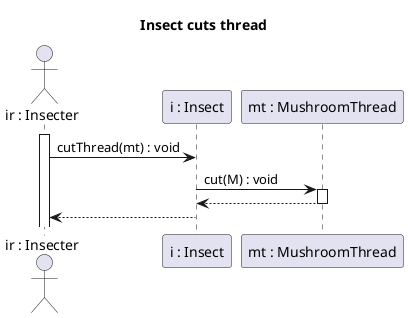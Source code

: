 @startuml insectCutThread

title Insect cuts thread


actor "ir : Insecter" as IR
participant  "i : Insect" as I
participant "mt : MushroomThread" as M

activate IR
IR -> I: cutThread(mt) : void
I -> M: cut(M) : void
activate M
M--> I

deactivate M
I-->IR

deactivate I

@enduml